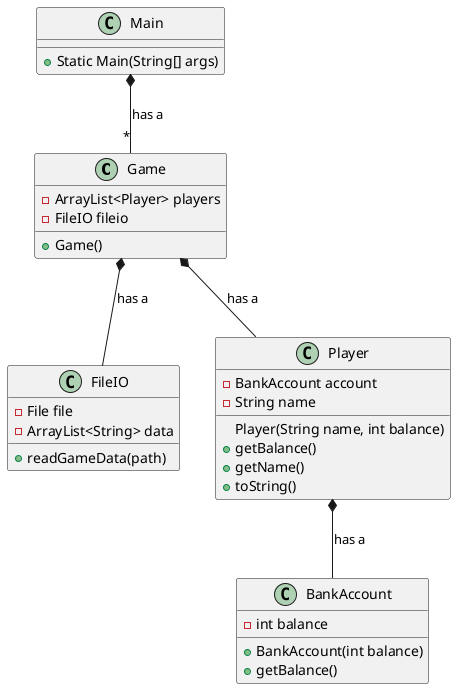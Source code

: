 @startuml
class Game
class Main
class FileIO
class Player
class BankAccount

Main  *-- "*"Game  : has a
Game *-- Player : has a
Player *-- BankAccount : has a
Game *-- FileIO : has a

Main : +Static Main(String[] args)

Game : -ArrayList<Player> players
Game : -FileIO fileio
Game : +Game()

Player : -BankAccount account
Player : -String name
Player : Player(String name, int balance)
Player : +getBalance()
Player : +getName()
Player : +toString()

FileIO : +readGameData(path)
FileIO : -File file
FileIO : -ArrayList<String> data

BankAccount : -int balance
BankAccount : +BankAccount(int balance)
BankAccount : +getBalance()





@enduml